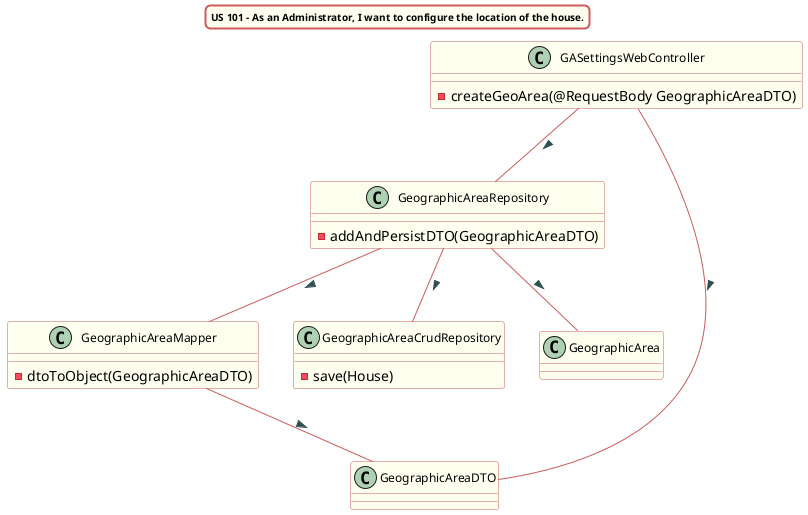 @startuml

title US 101 - As an Administrator, I want to configure the location of the house.
skinparam titleBorderRoundCorner 10
skinparam titleBorderThickness 2
skinparam titleBorderColor indianred
skinparam titleBackgroundColor ivory
skinparam FontName verdana
skinparam titleFontSize 10


skinparam class {
  BorderColor indianred
  BackgroundColor indianred
  BackgroundColor ivory
   roundcorner 10
   ArrowFontName Verdana
   ArrowColor indianred
   ArrowFontColor darkslategrey
   FontSize 12
}

class GASettingsWebController
class GeographicAreaRepository
class GeographicAreaMapper
class GeographicAreaCrudRepository
class GeographicAreaDTO
class GeographicArea

GASettingsWebController -- GeographicAreaRepository : >
GASettingsWebController -- GeographicAreaDTO : >

GeographicAreaRepository -- GeographicAreaCrudRepository : >
GeographicAreaRepository -- GeographicArea : >
GeographicAreaRepository -- GeographicAreaMapper : >
GeographicAreaMapper -- GeographicAreaDTO : >



class GASettingsWebController {
-createGeoArea(@RequestBody GeographicAreaDTO)
}

class GeographicAreaMapper{
- dtoToObject(GeographicAreaDTO)
}

class GeographicAreaRepository {
- addAndPersistDTO(GeographicAreaDTO)
}


class GeographicAreaCrudRepository{
- save(House)
}

@enduml